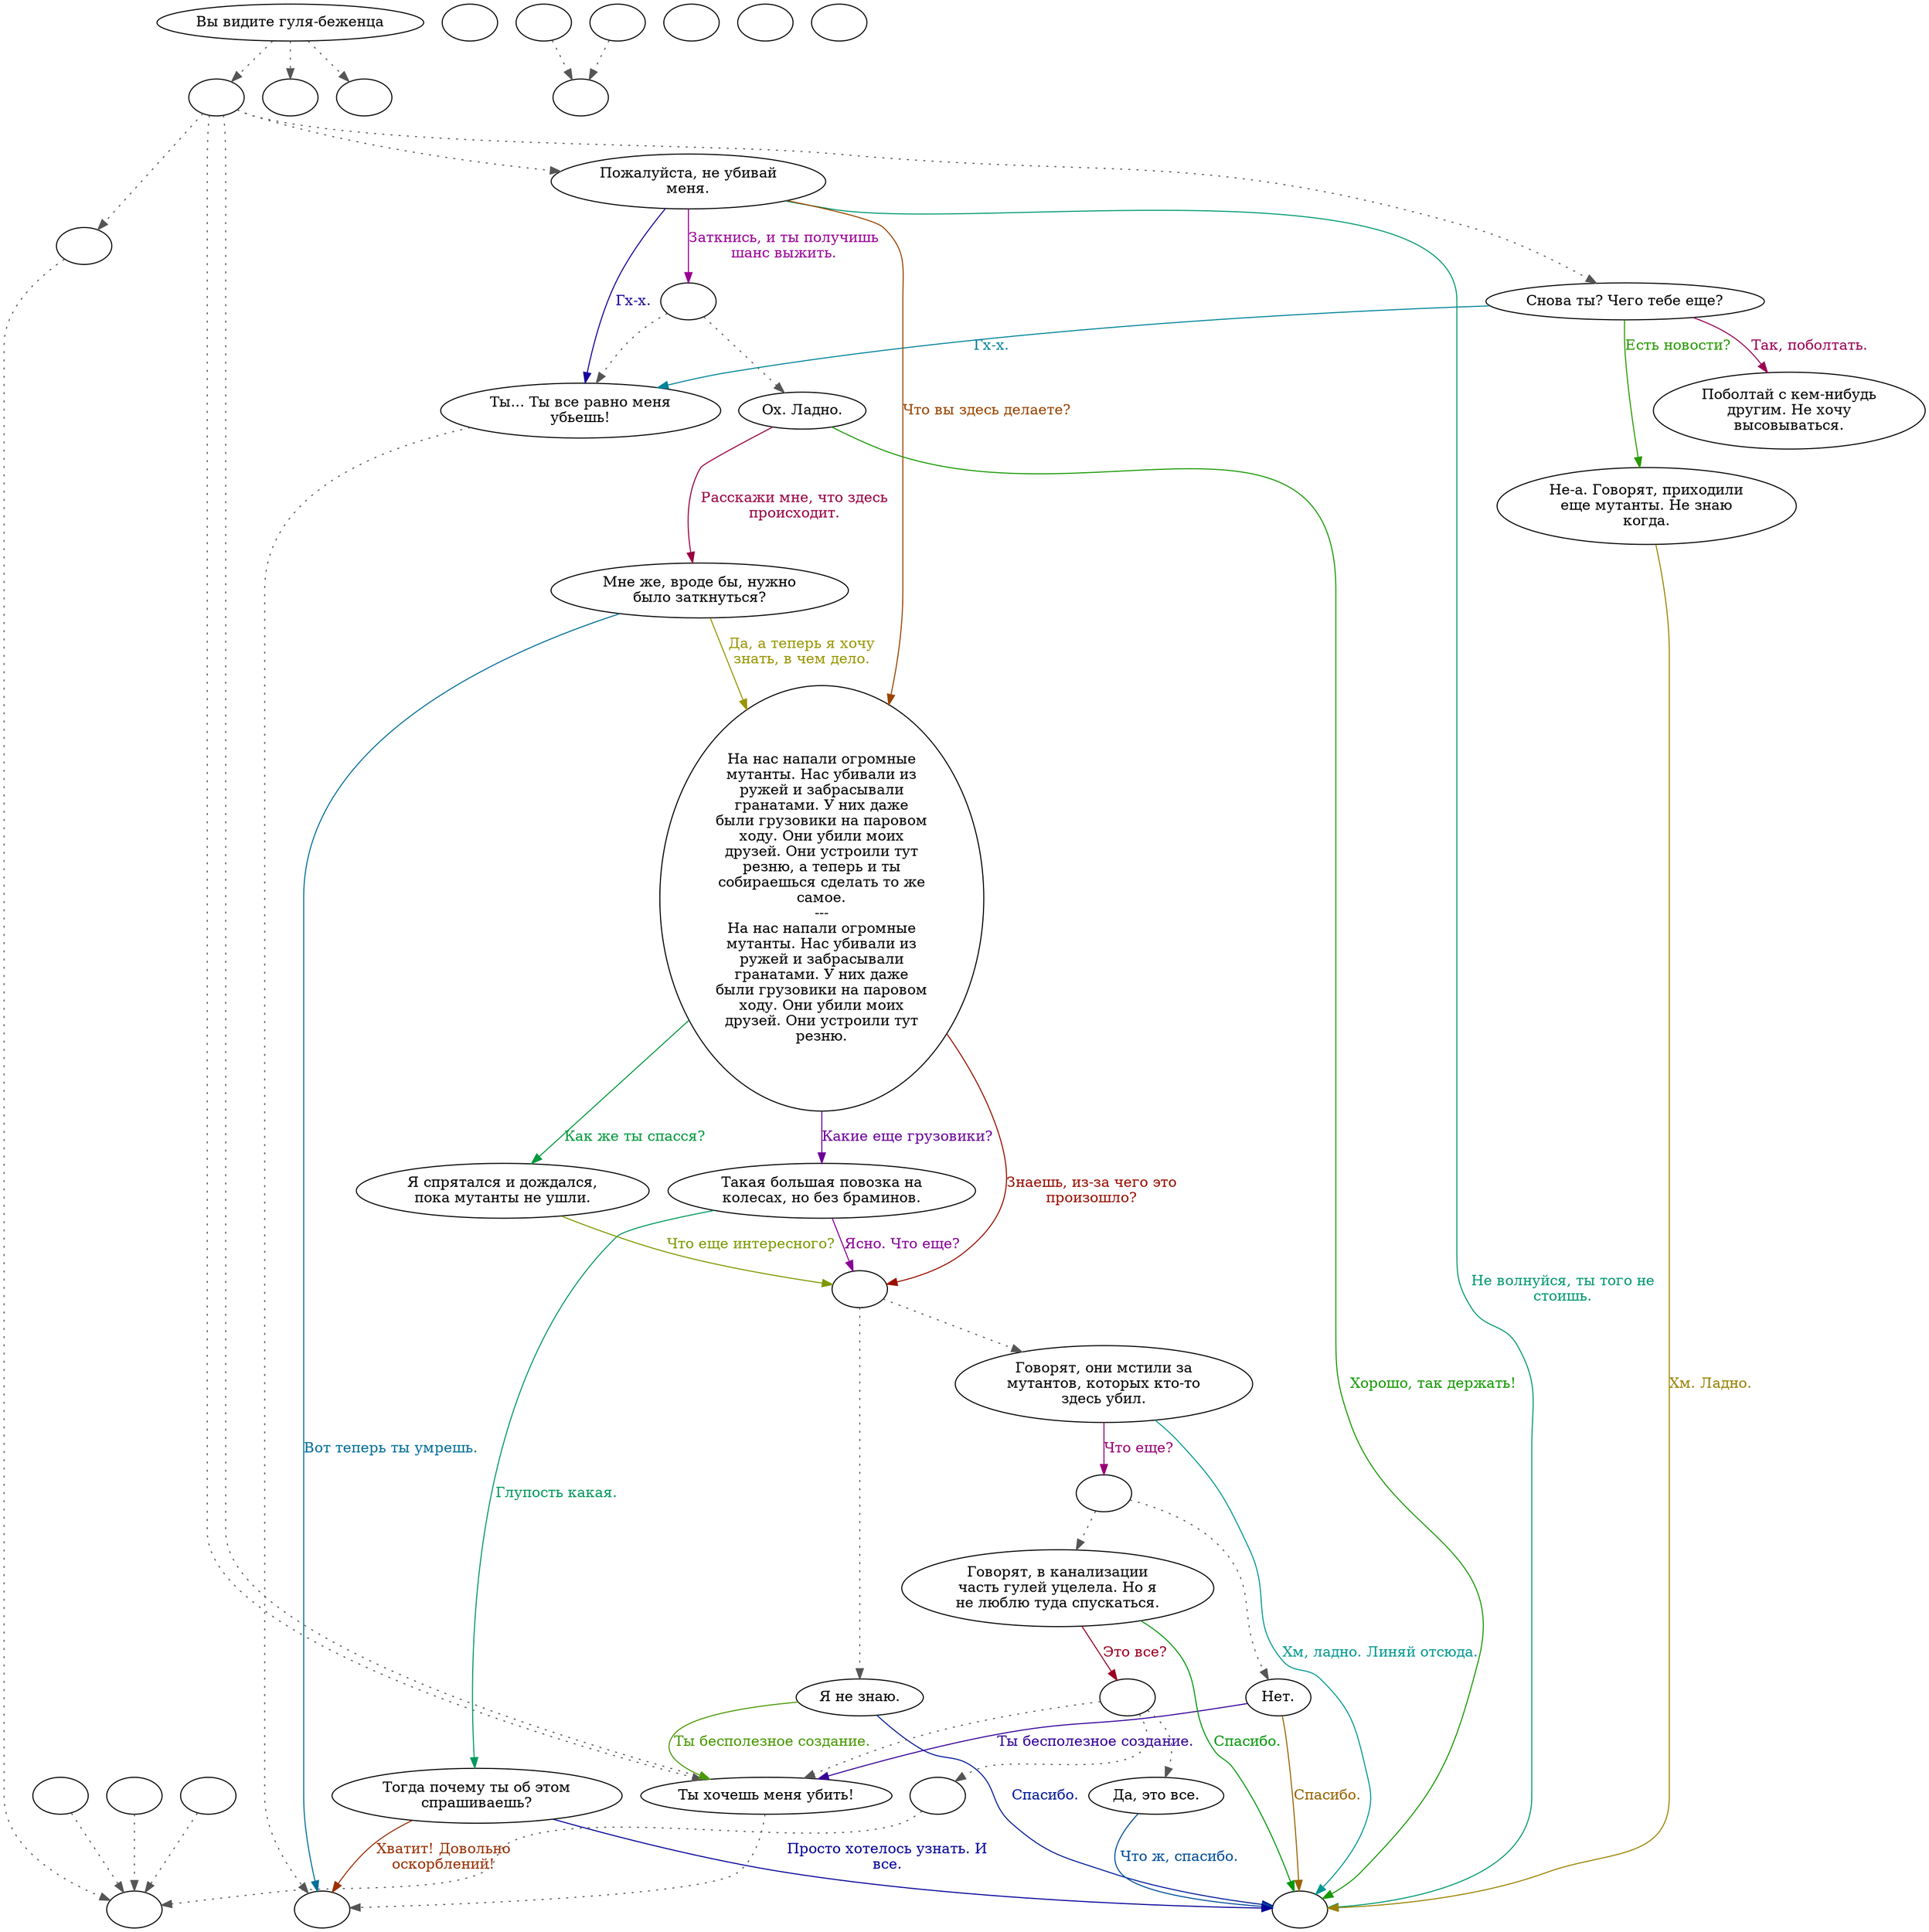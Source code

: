 digraph ghrefuge {
  "start" [style=filled       fillcolor="#FFFFFF"       color="#000000"]
  "start" -> "do_dialogue" [style=dotted color="#555555"]
  "start" -> "pickup_p_proc" [style=dotted color="#555555"]
  "start" -> "Critter_Action" [style=dotted color="#555555"]
  "start" [label="Вы видите гуля-беженца"]
  "do_dialogue" [style=filled       fillcolor="#FFFFFF"       color="#000000"]
  "do_dialogue" -> "get_reaction" [style=dotted color="#555555"]
  "do_dialogue" -> "ghoul14" [style=dotted color="#555555"]
  "do_dialogue" -> "ghoul03" [style=dotted color="#555555"]
  "do_dialogue" -> "ghoul00" [style=dotted color="#555555"]
  "do_dialogue" -> "ghoul03" [style=dotted color="#555555"]
  "do_dialogue" [label=""]
  "ghoulend" [style=filled       fillcolor="#FFFFFF"       color="#000000"]
  "ghoulend" [label=""]
  "ghoulcbt" [style=filled       fillcolor="#FFFFFF"       color="#000000"]
  "ghoulcbt" [label=""]
  "ghoul00" [style=filled       fillcolor="#FFFFFF"       color="#000000"]
  "ghoul00" [label="Пожалуйста, не убивай\nменя."]
  "ghoul00" -> "ghoul00a" [label="Заткнись, и ты получишь\nшанс выжить." color="#990095" fontcolor="#990095"]
  "ghoul00" -> "ghoulend" [label="Не волнуйся, ты того не\nстоишь." color="#009970" fontcolor="#009970"]
  "ghoul00" -> "ghoul05" [label="Что вы здесь делаете?" color="#994400" fontcolor="#994400"]
  "ghoul00" -> "ghoul01" [label="Гх-х." color="#170099" fontcolor="#170099"]
  "ghoul00a" [style=filled       fillcolor="#FFFFFF"       color="#000000"]
  "ghoul00a" -> "ghoul02" [style=dotted color="#555555"]
  "ghoul00a" -> "ghoul01" [style=dotted color="#555555"]
  "ghoul00a" [label=""]
  "ghoul01" [style=filled       fillcolor="#FFFFFF"       color="#000000"]
  "ghoul01" -> "ghoulcbt" [style=dotted color="#555555"]
  "ghoul01" [label="Ты... Ты все равно меня\nубьешь!"]
  "ghoul02" [style=filled       fillcolor="#FFFFFF"       color="#000000"]
  "ghoul02" [label="Ох. Ладно."]
  "ghoul02" -> "ghoulend" [label="Хорошо, так держать!" color="#169900" fontcolor="#169900"]
  "ghoul02" -> "ghoul04" [label="Расскажи мне, что здесь\nпроисходит." color="#990042" fontcolor="#990042"]
  "ghoul03" [style=filled       fillcolor="#FFFFFF"       color="#000000"]
  "ghoul03" -> "ghoulcbt" [style=dotted color="#555555"]
  "ghoul03" [label="Ты хочешь меня убить!"]
  "ghoul04" [style=filled       fillcolor="#FFFFFF"       color="#000000"]
  "ghoul04" [label="Мне же, вроде бы, нужно\nбыло заткнуться?"]
  "ghoul04" -> "ghoulcbt" [label="Вот теперь ты умрешь." color="#006F99" fontcolor="#006F99"]
  "ghoul04" -> "ghoul05" [label="Да, а теперь я хочу\nзнать, в чем дело." color="#999600" fontcolor="#999600"]
  "ghoul05" [style=filled       fillcolor="#FFFFFF"       color="#000000"]
  "ghoul05" [label="На нас напали огромные\nмутанты. Нас убивали из\nружей и забрасывали\nгранатами. У них даже\nбыли грузовики на паровом\nходу. Они убили моих\nдрузей. Они устроили тут\nрезню, а теперь и ты\nсобираешься сделать то же\nсамое.\n---\nНа нас напали огромные\nмутанты. Нас убивали из\nружей и забрасывали\nгранатами. У них даже\nбыли грузовики на паровом\nходу. Они убили моих\nдрузей. Они устроили тут\nрезню."]
  "ghoul05" -> "ghoul12" [label="Какие еще грузовики?" color="#6A0099" fontcolor="#6A0099"]
  "ghoul05" -> "ghoul11" [label="Как же ты спасся?" color="#00993D" fontcolor="#00993D"]
  "ghoul05" -> "ghoul05a" [label="Знаешь, из-за чего это\nпроизошло?" color="#991000" fontcolor="#991000"]
  "ghoul05a" [style=filled       fillcolor="#FFFFFF"       color="#000000"]
  "ghoul05a" -> "ghoul07" [style=dotted color="#555555"]
  "ghoul05a" -> "ghoul06" [style=dotted color="#555555"]
  "ghoul05a" [label=""]
  "ghoul06" [style=filled       fillcolor="#FFFFFF"       color="#000000"]
  "ghoul06" [label="Я не знаю."]
  "ghoul06" -> "ghoulend" [label="Спасибо." color="#001C99" fontcolor="#001C99"]
  "ghoul06" -> "ghoul03" [label="Ты бесполезное создание." color="#499900" fontcolor="#499900"]
  "ghoul07" [style=filled       fillcolor="#FFFFFF"       color="#000000"]
  "ghoul07" [label="Говорят, они мстили за\nмутантов, которых кто-то\nздесь убил."]
  "ghoul07" -> "ghoul07a" [label="Что еще?" color="#990076" fontcolor="#990076"]
  "ghoul07" -> "ghoulend" [label="Хм, ладно. Линяй отсюда." color="#009990" fontcolor="#009990"]
  "ghoul07a" [style=filled       fillcolor="#FFFFFF"       color="#000000"]
  "ghoul07a" -> "ghoul08" [style=dotted color="#555555"]
  "ghoul07a" -> "ghoul09" [style=dotted color="#555555"]
  "ghoul07a" [label=""]
  "ghoul08" [style=filled       fillcolor="#FFFFFF"       color="#000000"]
  "ghoul08" [label="Нет."]
  "ghoul08" -> "ghoulend" [label="Спасибо." color="#996300" fontcolor="#996300"]
  "ghoul08" -> "ghoul03" [label="Ты бесполезное создание." color="#370099" fontcolor="#370099"]
  "ghoul09" [style=filled       fillcolor="#FFFFFF"       color="#000000"]
  "ghoul09" [label="Говорят, в канализации\nчасть гулей уцелела. Но я\nне люблю туда спускаться."]
  "ghoul09" -> "ghoulend" [label="Спасибо." color="#00990A" fontcolor="#00990A"]
  "ghoul09" -> "ghoul09a" [label="Это все?" color="#990023" fontcolor="#990023"]
  "ghoul09a" [style=filled       fillcolor="#FFFFFF"       color="#000000"]
  "ghoul09a" -> "DownReact" [style=dotted color="#555555"]
  "ghoul09a" -> "ghoul03" [style=dotted color="#555555"]
  "ghoul09a" -> "ghoul10" [style=dotted color="#555555"]
  "ghoul09a" [label=""]
  "ghoul10" [style=filled       fillcolor="#FFFFFF"       color="#000000"]
  "ghoul10" [label="Да, это все."]
  "ghoul10" -> "ghoulend" [label="Что ж, спасибо." color="#004F99" fontcolor="#004F99"]
  "ghoul11" [style=filled       fillcolor="#FFFFFF"       color="#000000"]
  "ghoul11" [label="Я спрятался и дождался,\nпока мутанты не ушли."]
  "ghoul11" -> "ghoul05a" [label="Что еще интересного?" color="#7C9900" fontcolor="#7C9900"]
  "ghoul12" [style=filled       fillcolor="#FFFFFF"       color="#000000"]
  "ghoul12" [label="Такая большая повозка на\nколесах, но без браминов."]
  "ghoul12" -> "ghoul05a" [label="Ясно. Что еще?" color="#890099" fontcolor="#890099"]
  "ghoul12" -> "ghoul13" [label="Глупость какая." color="#00995D" fontcolor="#00995D"]
  "ghoul13" [style=filled       fillcolor="#FFFFFF"       color="#000000"]
  "ghoul13" [label="Тогда почему ты об этом\nспрашиваешь?"]
  "ghoul13" -> "ghoulcbt" [label="Хватит! Довольно\nоскорблений!" color="#993000" fontcolor="#993000"]
  "ghoul13" -> "ghoulend" [label="Просто хотелось узнать. И\nвсе." color="#030099" fontcolor="#030099"]
  "ghoul14" [style=filled       fillcolor="#FFFFFF"       color="#000000"]
  "ghoul14" [label="Снова ты? Чего тебе еще?"]
  "ghoul14" -> "ghoul15" [label="Есть новости?" color="#299900" fontcolor="#299900"]
  "ghoul14" -> "ghoul16" [label="Так, поболтать." color="#990056" fontcolor="#990056"]
  "ghoul14" -> "ghoul01" [label="Гх-х." color="#008399" fontcolor="#008399"]
  "ghoul15" [style=filled       fillcolor="#FFFFFF"       color="#000000"]
  "ghoul15" [label="Не-а. Говорят, приходили\nеще мутанты. Не знаю\nкогда."]
  "ghoul15" -> "ghoulend" [label="Хм. Ладно." color="#998300" fontcolor="#998300"]
  "ghoul16" [style=filled       fillcolor="#FFFFFF"       color="#000000"]
  "ghoul16" [label="Поболтай с кем-нибудь\nдругим. Не хочу\nвысовываться."]
  "Critter_Action" [style=filled       fillcolor="#FFFFFF"       color="#000000"]
  "Critter_Action" [label=""]
  "timetomove" [style=filled       fillcolor="#FFFFFF"       color="#000000"]
  "timetomove" [label=""]
  "pickup_p_proc" [style=filled       fillcolor="#FFFFFF"       color="#000000"]
  "pickup_p_proc" [label=""]
  "get_reaction" [style=filled       fillcolor="#FFFFFF"       color="#000000"]
  "get_reaction" -> "ReactToLevel" [style=dotted color="#555555"]
  "get_reaction" [label=""]
  "ReactToLevel" [style=filled       fillcolor="#FFFFFF"       color="#000000"]
  "ReactToLevel" [label=""]
  "LevelToReact" [style=filled       fillcolor="#FFFFFF"       color="#000000"]
  "LevelToReact" [label=""]
  "UpReact" [style=filled       fillcolor="#FFFFFF"       color="#000000"]
  "UpReact" -> "ReactToLevel" [style=dotted color="#555555"]
  "UpReact" [label=""]
  "DownReact" [style=filled       fillcolor="#FFFFFF"       color="#000000"]
  "DownReact" -> "ReactToLevel" [style=dotted color="#555555"]
  "DownReact" [label=""]
  "BottomReact" [style=filled       fillcolor="#FFFFFF"       color="#000000"]
  "BottomReact" [label=""]
  "TopReact" [style=filled       fillcolor="#FFFFFF"       color="#000000"]
  "TopReact" [label=""]
  "BigUpReact" [style=filled       fillcolor="#FFFFFF"       color="#000000"]
  "BigUpReact" -> "ReactToLevel" [style=dotted color="#555555"]
  "BigUpReact" [label=""]
  "BigDownReact" [style=filled       fillcolor="#FFFFFF"       color="#000000"]
  "BigDownReact" -> "ReactToLevel" [style=dotted color="#555555"]
  "BigDownReact" [label=""]
  "UpReactLevel" [style=filled       fillcolor="#FFFFFF"       color="#000000"]
  "UpReactLevel" -> "LevelToReact" [style=dotted color="#555555"]
  "UpReactLevel" [label=""]
  "DownReactLevel" [style=filled       fillcolor="#FFFFFF"       color="#000000"]
  "DownReactLevel" -> "LevelToReact" [style=dotted color="#555555"]
  "DownReactLevel" [label=""]
  "Goodbyes" [style=filled       fillcolor="#FFFFFF"       color="#000000"]
  "Goodbyes" [label=""]
}